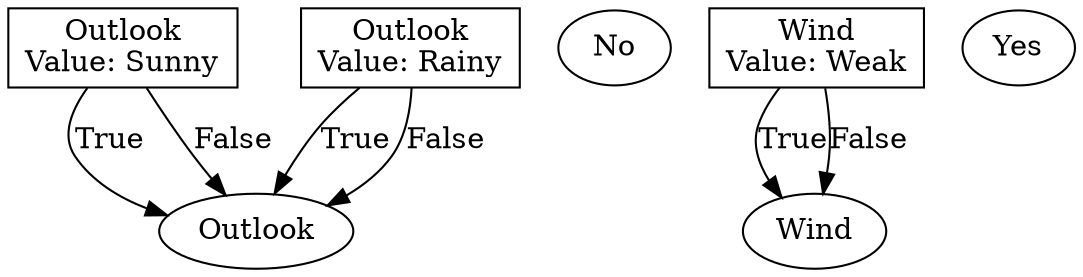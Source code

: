 digraph DecisionTree {
"Outlook
Value: Sunny" [shape=box, color=black];
"Outlook
Value: Sunny" -> "Outlook" [label="True"];
"No" [shape=ellipse, color=black];
"Outlook
Value: Sunny" -> "Outlook" [label="False"];
"Outlook
Value: Rainy" [shape=box, color=black];
"Outlook
Value: Rainy" -> "Outlook" [label="True"];
"Wind
Value: Weak" [shape=box, color=black];
"Wind
Value: Weak" -> "Wind" [label="True"];
"Yes" [shape=ellipse, color=black];
"Wind
Value: Weak" -> "Wind" [label="False"];
"No" [shape=ellipse, color=black];
"Outlook
Value: Rainy" -> "Outlook" [label="False"];
"Yes" [shape=ellipse, color=black];
}
